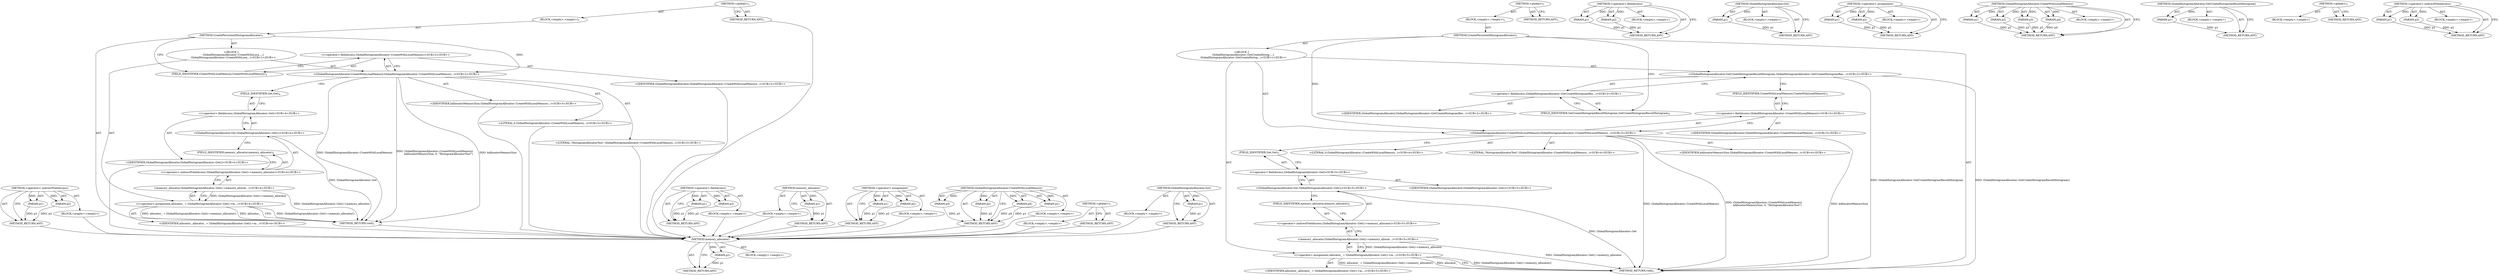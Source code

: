 digraph "GlobalHistogramAllocator.Get" {
vulnerable_70 [label=<(METHOD,memory_allocator)>];
vulnerable_71 [label=<(PARAM,p1)>];
vulnerable_72 [label=<(BLOCK,&lt;empty&gt;,&lt;empty&gt;)>];
vulnerable_73 [label=<(METHOD_RETURN,ANY)>];
vulnerable_6 [label=<(METHOD,&lt;global&gt;)<SUB>1</SUB>>];
vulnerable_7 [label=<(BLOCK,&lt;empty&gt;,&lt;empty&gt;)<SUB>1</SUB>>];
vulnerable_8 [label=<(METHOD,CreatePersistentHistogramAllocator)<SUB>1</SUB>>];
vulnerable_9 [label="<(BLOCK,{
    GlobalHistogramAllocator::GetCreateHistog...,{
    GlobalHistogramAllocator::GetCreateHistog...)<SUB>1</SUB>>"];
vulnerable_10 [label="<(GlobalHistogramAllocator.GetCreateHistogramResultHistogram,GlobalHistogramAllocator::GetCreateHistogramRes...)<SUB>2</SUB>>"];
vulnerable_11 [label="<(&lt;operator&gt;.fieldAccess,GlobalHistogramAllocator::GetCreateHistogramRes...)<SUB>2</SUB>>"];
vulnerable_12 [label="<(IDENTIFIER,GlobalHistogramAllocator,GlobalHistogramAllocator::GetCreateHistogramRes...)<SUB>2</SUB>>"];
vulnerable_13 [label=<(FIELD_IDENTIFIER,GetCreateHistogramResultHistogram,GetCreateHistogramResultHistogram)<SUB>2</SUB>>];
vulnerable_14 [label="<(GlobalHistogramAllocator.CreateWithLocalMemory,GlobalHistogramAllocator::CreateWithLocalMemory...)<SUB>3</SUB>>"];
vulnerable_15 [label="<(&lt;operator&gt;.fieldAccess,GlobalHistogramAllocator::CreateWithLocalMemory)<SUB>3</SUB>>"];
vulnerable_16 [label="<(IDENTIFIER,GlobalHistogramAllocator,GlobalHistogramAllocator::CreateWithLocalMemory...)<SUB>3</SUB>>"];
vulnerable_17 [label=<(FIELD_IDENTIFIER,CreateWithLocalMemory,CreateWithLocalMemory)<SUB>3</SUB>>];
vulnerable_18 [label="<(IDENTIFIER,kAllocatorMemorySize,GlobalHistogramAllocator::CreateWithLocalMemory...)<SUB>4</SUB>>"];
vulnerable_19 [label="<(LITERAL,0,GlobalHistogramAllocator::CreateWithLocalMemory...)<SUB>4</SUB>>"];
vulnerable_20 [label="<(LITERAL,&quot;HistogramAllocatorTest&quot;,GlobalHistogramAllocator::CreateWithLocalMemory...)<SUB>4</SUB>>"];
vulnerable_21 [label="<(&lt;operator&gt;.assignment,allocator_ = GlobalHistogramAllocator::Get()-&gt;m...)<SUB>5</SUB>>"];
vulnerable_22 [label="<(IDENTIFIER,allocator_,allocator_ = GlobalHistogramAllocator::Get()-&gt;m...)<SUB>5</SUB>>"];
vulnerable_23 [label="<(memory_allocator,GlobalHistogramAllocator::Get()-&gt;memory_allocat...)<SUB>5</SUB>>"];
vulnerable_24 [label="<(&lt;operator&gt;.indirectFieldAccess,GlobalHistogramAllocator::Get()-&gt;memory_allocator)<SUB>5</SUB>>"];
vulnerable_25 [label="<(GlobalHistogramAllocator.Get,GlobalHistogramAllocator::Get())<SUB>5</SUB>>"];
vulnerable_26 [label="<(&lt;operator&gt;.fieldAccess,GlobalHistogramAllocator::Get)<SUB>5</SUB>>"];
vulnerable_27 [label="<(IDENTIFIER,GlobalHistogramAllocator,GlobalHistogramAllocator::Get())<SUB>5</SUB>>"];
vulnerable_28 [label=<(FIELD_IDENTIFIER,Get,Get)<SUB>5</SUB>>];
vulnerable_29 [label=<(FIELD_IDENTIFIER,memory_allocator,memory_allocator)<SUB>5</SUB>>];
vulnerable_30 [label=<(METHOD_RETURN,void)<SUB>1</SUB>>];
vulnerable_32 [label=<(METHOD_RETURN,ANY)<SUB>1</SUB>>];
vulnerable_53 [label=<(METHOD,&lt;operator&gt;.fieldAccess)>];
vulnerable_54 [label=<(PARAM,p1)>];
vulnerable_55 [label=<(PARAM,p2)>];
vulnerable_56 [label=<(BLOCK,&lt;empty&gt;,&lt;empty&gt;)>];
vulnerable_57 [label=<(METHOD_RETURN,ANY)>];
vulnerable_79 [label=<(METHOD,GlobalHistogramAllocator.Get)>];
vulnerable_80 [label=<(PARAM,p1)>];
vulnerable_81 [label=<(BLOCK,&lt;empty&gt;,&lt;empty&gt;)>];
vulnerable_82 [label=<(METHOD_RETURN,ANY)>];
vulnerable_65 [label=<(METHOD,&lt;operator&gt;.assignment)>];
vulnerable_66 [label=<(PARAM,p1)>];
vulnerable_67 [label=<(PARAM,p2)>];
vulnerable_68 [label=<(BLOCK,&lt;empty&gt;,&lt;empty&gt;)>];
vulnerable_69 [label=<(METHOD_RETURN,ANY)>];
vulnerable_58 [label=<(METHOD,GlobalHistogramAllocator.CreateWithLocalMemory)>];
vulnerable_59 [label=<(PARAM,p1)>];
vulnerable_60 [label=<(PARAM,p2)>];
vulnerable_61 [label=<(PARAM,p3)>];
vulnerable_62 [label=<(PARAM,p4)>];
vulnerable_63 [label=<(BLOCK,&lt;empty&gt;,&lt;empty&gt;)>];
vulnerable_64 [label=<(METHOD_RETURN,ANY)>];
vulnerable_49 [label=<(METHOD,GlobalHistogramAllocator.GetCreateHistogramResultHistogram)>];
vulnerable_50 [label=<(PARAM,p1)>];
vulnerable_51 [label=<(BLOCK,&lt;empty&gt;,&lt;empty&gt;)>];
vulnerable_52 [label=<(METHOD_RETURN,ANY)>];
vulnerable_43 [label=<(METHOD,&lt;global&gt;)<SUB>1</SUB>>];
vulnerable_44 [label=<(BLOCK,&lt;empty&gt;,&lt;empty&gt;)>];
vulnerable_45 [label=<(METHOD_RETURN,ANY)>];
vulnerable_74 [label=<(METHOD,&lt;operator&gt;.indirectFieldAccess)>];
vulnerable_75 [label=<(PARAM,p1)>];
vulnerable_76 [label=<(PARAM,p2)>];
vulnerable_77 [label=<(BLOCK,&lt;empty&gt;,&lt;empty&gt;)>];
vulnerable_78 [label=<(METHOD_RETURN,ANY)>];
fixed_66 [label=<(METHOD,&lt;operator&gt;.indirectFieldAccess)>];
fixed_67 [label=<(PARAM,p1)>];
fixed_68 [label=<(PARAM,p2)>];
fixed_69 [label=<(BLOCK,&lt;empty&gt;,&lt;empty&gt;)>];
fixed_70 [label=<(METHOD_RETURN,ANY)>];
fixed_6 [label=<(METHOD,&lt;global&gt;)<SUB>1</SUB>>];
fixed_7 [label=<(BLOCK,&lt;empty&gt;,&lt;empty&gt;)<SUB>1</SUB>>];
fixed_8 [label=<(METHOD,CreatePersistentHistogramAllocator)<SUB>1</SUB>>];
fixed_9 [label="<(BLOCK,{
     GlobalHistogramAllocator::CreateWithLoca...,{
     GlobalHistogramAllocator::CreateWithLoca...)<SUB>1</SUB>>"];
fixed_10 [label="<(GlobalHistogramAllocator.CreateWithLocalMemory,GlobalHistogramAllocator::CreateWithLocalMemory...)<SUB>2</SUB>>"];
fixed_11 [label="<(&lt;operator&gt;.fieldAccess,GlobalHistogramAllocator::CreateWithLocalMemory)<SUB>2</SUB>>"];
fixed_12 [label="<(IDENTIFIER,GlobalHistogramAllocator,GlobalHistogramAllocator::CreateWithLocalMemory...)<SUB>2</SUB>>"];
fixed_13 [label=<(FIELD_IDENTIFIER,CreateWithLocalMemory,CreateWithLocalMemory)<SUB>2</SUB>>];
fixed_14 [label="<(IDENTIFIER,kAllocatorMemorySize,GlobalHistogramAllocator::CreateWithLocalMemory...)<SUB>3</SUB>>"];
fixed_15 [label="<(LITERAL,0,GlobalHistogramAllocator::CreateWithLocalMemory...)<SUB>3</SUB>>"];
fixed_16 [label="<(LITERAL,&quot;HistogramAllocatorTest&quot;,GlobalHistogramAllocator::CreateWithLocalMemory...)<SUB>3</SUB>>"];
fixed_17 [label="<(&lt;operator&gt;.assignment,allocator_ = GlobalHistogramAllocator::Get()-&gt;m...)<SUB>4</SUB>>"];
fixed_18 [label="<(IDENTIFIER,allocator_,allocator_ = GlobalHistogramAllocator::Get()-&gt;m...)<SUB>4</SUB>>"];
fixed_19 [label="<(memory_allocator,GlobalHistogramAllocator::Get()-&gt;memory_allocat...)<SUB>4</SUB>>"];
fixed_20 [label="<(&lt;operator&gt;.indirectFieldAccess,GlobalHistogramAllocator::Get()-&gt;memory_allocator)<SUB>4</SUB>>"];
fixed_21 [label="<(GlobalHistogramAllocator.Get,GlobalHistogramAllocator::Get())<SUB>4</SUB>>"];
fixed_22 [label="<(&lt;operator&gt;.fieldAccess,GlobalHistogramAllocator::Get)<SUB>4</SUB>>"];
fixed_23 [label="<(IDENTIFIER,GlobalHistogramAllocator,GlobalHistogramAllocator::Get())<SUB>4</SUB>>"];
fixed_24 [label=<(FIELD_IDENTIFIER,Get,Get)<SUB>4</SUB>>];
fixed_25 [label=<(FIELD_IDENTIFIER,memory_allocator,memory_allocator)<SUB>4</SUB>>];
fixed_26 [label=<(METHOD_RETURN,void)<SUB>1</SUB>>];
fixed_28 [label=<(METHOD_RETURN,ANY)<SUB>1</SUB>>];
fixed_52 [label=<(METHOD,&lt;operator&gt;.fieldAccess)>];
fixed_53 [label=<(PARAM,p1)>];
fixed_54 [label=<(PARAM,p2)>];
fixed_55 [label=<(BLOCK,&lt;empty&gt;,&lt;empty&gt;)>];
fixed_56 [label=<(METHOD_RETURN,ANY)>];
fixed_62 [label=<(METHOD,memory_allocator)>];
fixed_63 [label=<(PARAM,p1)>];
fixed_64 [label=<(BLOCK,&lt;empty&gt;,&lt;empty&gt;)>];
fixed_65 [label=<(METHOD_RETURN,ANY)>];
fixed_57 [label=<(METHOD,&lt;operator&gt;.assignment)>];
fixed_58 [label=<(PARAM,p1)>];
fixed_59 [label=<(PARAM,p2)>];
fixed_60 [label=<(BLOCK,&lt;empty&gt;,&lt;empty&gt;)>];
fixed_61 [label=<(METHOD_RETURN,ANY)>];
fixed_45 [label=<(METHOD,GlobalHistogramAllocator.CreateWithLocalMemory)>];
fixed_46 [label=<(PARAM,p1)>];
fixed_47 [label=<(PARAM,p2)>];
fixed_48 [label=<(PARAM,p3)>];
fixed_49 [label=<(PARAM,p4)>];
fixed_50 [label=<(BLOCK,&lt;empty&gt;,&lt;empty&gt;)>];
fixed_51 [label=<(METHOD_RETURN,ANY)>];
fixed_39 [label=<(METHOD,&lt;global&gt;)<SUB>1</SUB>>];
fixed_40 [label=<(BLOCK,&lt;empty&gt;,&lt;empty&gt;)>];
fixed_41 [label=<(METHOD_RETURN,ANY)>];
fixed_71 [label=<(METHOD,GlobalHistogramAllocator.Get)>];
fixed_72 [label=<(PARAM,p1)>];
fixed_73 [label=<(BLOCK,&lt;empty&gt;,&lt;empty&gt;)>];
fixed_74 [label=<(METHOD_RETURN,ANY)>];
vulnerable_70 -> vulnerable_71  [key=0, label="AST: "];
vulnerable_70 -> vulnerable_71  [key=1, label="DDG: "];
vulnerable_70 -> vulnerable_72  [key=0, label="AST: "];
vulnerable_70 -> vulnerable_73  [key=0, label="AST: "];
vulnerable_70 -> vulnerable_73  [key=1, label="CFG: "];
vulnerable_71 -> vulnerable_73  [key=0, label="DDG: p1"];
vulnerable_6 -> vulnerable_7  [key=0, label="AST: "];
vulnerable_6 -> vulnerable_32  [key=0, label="AST: "];
vulnerable_6 -> vulnerable_32  [key=1, label="CFG: "];
vulnerable_7 -> vulnerable_8  [key=0, label="AST: "];
vulnerable_8 -> vulnerable_9  [key=0, label="AST: "];
vulnerable_8 -> vulnerable_30  [key=0, label="AST: "];
vulnerable_8 -> vulnerable_13  [key=0, label="CFG: "];
vulnerable_8 -> vulnerable_14  [key=0, label="DDG: "];
vulnerable_9 -> vulnerable_10  [key=0, label="AST: "];
vulnerable_9 -> vulnerable_14  [key=0, label="AST: "];
vulnerable_9 -> vulnerable_21  [key=0, label="AST: "];
vulnerable_10 -> vulnerable_11  [key=0, label="AST: "];
vulnerable_10 -> vulnerable_17  [key=0, label="CFG: "];
vulnerable_10 -> vulnerable_30  [key=0, label="DDG: GlobalHistogramAllocator::GetCreateHistogramResultHistogram"];
vulnerable_10 -> vulnerable_30  [key=1, label="DDG: GlobalHistogramAllocator::GetCreateHistogramResultHistogram()"];
vulnerable_11 -> vulnerable_12  [key=0, label="AST: "];
vulnerable_11 -> vulnerable_13  [key=0, label="AST: "];
vulnerable_11 -> vulnerable_10  [key=0, label="CFG: "];
vulnerable_13 -> vulnerable_11  [key=0, label="CFG: "];
vulnerable_14 -> vulnerable_15  [key=0, label="AST: "];
vulnerable_14 -> vulnerable_18  [key=0, label="AST: "];
vulnerable_14 -> vulnerable_19  [key=0, label="AST: "];
vulnerable_14 -> vulnerable_20  [key=0, label="AST: "];
vulnerable_14 -> vulnerable_28  [key=0, label="CFG: "];
vulnerable_14 -> vulnerable_30  [key=0, label="DDG: GlobalHistogramAllocator::CreateWithLocalMemory"];
vulnerable_14 -> vulnerable_30  [key=1, label="DDG: GlobalHistogramAllocator::CreateWithLocalMemory(
         kAllocatorMemorySize, 0, &quot;HistogramAllocatorTest&quot;)"];
vulnerable_14 -> vulnerable_30  [key=2, label="DDG: kAllocatorMemorySize"];
vulnerable_15 -> vulnerable_16  [key=0, label="AST: "];
vulnerable_15 -> vulnerable_17  [key=0, label="AST: "];
vulnerable_15 -> vulnerable_14  [key=0, label="CFG: "];
vulnerable_17 -> vulnerable_15  [key=0, label="CFG: "];
vulnerable_21 -> vulnerable_22  [key=0, label="AST: "];
vulnerable_21 -> vulnerable_23  [key=0, label="AST: "];
vulnerable_21 -> vulnerable_30  [key=0, label="CFG: "];
vulnerable_21 -> vulnerable_30  [key=1, label="DDG: GlobalHistogramAllocator::Get()-&gt;memory_allocator()"];
vulnerable_21 -> vulnerable_30  [key=2, label="DDG: allocator_ = GlobalHistogramAllocator::Get()-&gt;memory_allocator()"];
vulnerable_21 -> vulnerable_30  [key=3, label="DDG: allocator_"];
vulnerable_23 -> vulnerable_24  [key=0, label="AST: "];
vulnerable_23 -> vulnerable_21  [key=0, label="CFG: "];
vulnerable_23 -> vulnerable_21  [key=1, label="DDG: GlobalHistogramAllocator::Get()-&gt;memory_allocator"];
vulnerable_23 -> vulnerable_30  [key=0, label="DDG: GlobalHistogramAllocator::Get()-&gt;memory_allocator"];
vulnerable_24 -> vulnerable_25  [key=0, label="AST: "];
vulnerable_24 -> vulnerable_29  [key=0, label="AST: "];
vulnerable_24 -> vulnerable_23  [key=0, label="CFG: "];
vulnerable_25 -> vulnerable_26  [key=0, label="AST: "];
vulnerable_25 -> vulnerable_29  [key=0, label="CFG: "];
vulnerable_25 -> vulnerable_30  [key=0, label="DDG: GlobalHistogramAllocator::Get"];
vulnerable_26 -> vulnerable_27  [key=0, label="AST: "];
vulnerable_26 -> vulnerable_28  [key=0, label="AST: "];
vulnerable_26 -> vulnerable_25  [key=0, label="CFG: "];
vulnerable_28 -> vulnerable_26  [key=0, label="CFG: "];
vulnerable_29 -> vulnerable_24  [key=0, label="CFG: "];
vulnerable_53 -> vulnerable_54  [key=0, label="AST: "];
vulnerable_53 -> vulnerable_54  [key=1, label="DDG: "];
vulnerable_53 -> vulnerable_56  [key=0, label="AST: "];
vulnerable_53 -> vulnerable_55  [key=0, label="AST: "];
vulnerable_53 -> vulnerable_55  [key=1, label="DDG: "];
vulnerable_53 -> vulnerable_57  [key=0, label="AST: "];
vulnerable_53 -> vulnerable_57  [key=1, label="CFG: "];
vulnerable_54 -> vulnerable_57  [key=0, label="DDG: p1"];
vulnerable_55 -> vulnerable_57  [key=0, label="DDG: p2"];
vulnerable_79 -> vulnerable_80  [key=0, label="AST: "];
vulnerable_79 -> vulnerable_80  [key=1, label="DDG: "];
vulnerable_79 -> vulnerable_81  [key=0, label="AST: "];
vulnerable_79 -> vulnerable_82  [key=0, label="AST: "];
vulnerable_79 -> vulnerable_82  [key=1, label="CFG: "];
vulnerable_80 -> vulnerable_82  [key=0, label="DDG: p1"];
vulnerable_65 -> vulnerable_66  [key=0, label="AST: "];
vulnerable_65 -> vulnerable_66  [key=1, label="DDG: "];
vulnerable_65 -> vulnerable_68  [key=0, label="AST: "];
vulnerable_65 -> vulnerable_67  [key=0, label="AST: "];
vulnerable_65 -> vulnerable_67  [key=1, label="DDG: "];
vulnerable_65 -> vulnerable_69  [key=0, label="AST: "];
vulnerable_65 -> vulnerable_69  [key=1, label="CFG: "];
vulnerable_66 -> vulnerable_69  [key=0, label="DDG: p1"];
vulnerable_67 -> vulnerable_69  [key=0, label="DDG: p2"];
vulnerable_58 -> vulnerable_59  [key=0, label="AST: "];
vulnerable_58 -> vulnerable_59  [key=1, label="DDG: "];
vulnerable_58 -> vulnerable_63  [key=0, label="AST: "];
vulnerable_58 -> vulnerable_60  [key=0, label="AST: "];
vulnerable_58 -> vulnerable_60  [key=1, label="DDG: "];
vulnerable_58 -> vulnerable_64  [key=0, label="AST: "];
vulnerable_58 -> vulnerable_64  [key=1, label="CFG: "];
vulnerable_58 -> vulnerable_61  [key=0, label="AST: "];
vulnerable_58 -> vulnerable_61  [key=1, label="DDG: "];
vulnerable_58 -> vulnerable_62  [key=0, label="AST: "];
vulnerable_58 -> vulnerable_62  [key=1, label="DDG: "];
vulnerable_59 -> vulnerable_64  [key=0, label="DDG: p1"];
vulnerable_60 -> vulnerable_64  [key=0, label="DDG: p2"];
vulnerable_61 -> vulnerable_64  [key=0, label="DDG: p3"];
vulnerable_62 -> vulnerable_64  [key=0, label="DDG: p4"];
vulnerable_49 -> vulnerable_50  [key=0, label="AST: "];
vulnerable_49 -> vulnerable_50  [key=1, label="DDG: "];
vulnerable_49 -> vulnerable_51  [key=0, label="AST: "];
vulnerable_49 -> vulnerable_52  [key=0, label="AST: "];
vulnerable_49 -> vulnerable_52  [key=1, label="CFG: "];
vulnerable_50 -> vulnerable_52  [key=0, label="DDG: p1"];
vulnerable_43 -> vulnerable_44  [key=0, label="AST: "];
vulnerable_43 -> vulnerable_45  [key=0, label="AST: "];
vulnerable_43 -> vulnerable_45  [key=1, label="CFG: "];
vulnerable_74 -> vulnerable_75  [key=0, label="AST: "];
vulnerable_74 -> vulnerable_75  [key=1, label="DDG: "];
vulnerable_74 -> vulnerable_77  [key=0, label="AST: "];
vulnerable_74 -> vulnerable_76  [key=0, label="AST: "];
vulnerable_74 -> vulnerable_76  [key=1, label="DDG: "];
vulnerable_74 -> vulnerable_78  [key=0, label="AST: "];
vulnerable_74 -> vulnerable_78  [key=1, label="CFG: "];
vulnerable_75 -> vulnerable_78  [key=0, label="DDG: p1"];
vulnerable_76 -> vulnerable_78  [key=0, label="DDG: p2"];
fixed_66 -> fixed_67  [key=0, label="AST: "];
fixed_66 -> fixed_67  [key=1, label="DDG: "];
fixed_66 -> fixed_69  [key=0, label="AST: "];
fixed_66 -> fixed_68  [key=0, label="AST: "];
fixed_66 -> fixed_68  [key=1, label="DDG: "];
fixed_66 -> fixed_70  [key=0, label="AST: "];
fixed_66 -> fixed_70  [key=1, label="CFG: "];
fixed_67 -> fixed_70  [key=0, label="DDG: p1"];
fixed_68 -> fixed_70  [key=0, label="DDG: p2"];
fixed_69 -> vulnerable_70  [key=0];
fixed_70 -> vulnerable_70  [key=0];
fixed_6 -> fixed_7  [key=0, label="AST: "];
fixed_6 -> fixed_28  [key=0, label="AST: "];
fixed_6 -> fixed_28  [key=1, label="CFG: "];
fixed_7 -> fixed_8  [key=0, label="AST: "];
fixed_8 -> fixed_9  [key=0, label="AST: "];
fixed_8 -> fixed_26  [key=0, label="AST: "];
fixed_8 -> fixed_13  [key=0, label="CFG: "];
fixed_8 -> fixed_10  [key=0, label="DDG: "];
fixed_9 -> fixed_10  [key=0, label="AST: "];
fixed_9 -> fixed_17  [key=0, label="AST: "];
fixed_10 -> fixed_11  [key=0, label="AST: "];
fixed_10 -> fixed_14  [key=0, label="AST: "];
fixed_10 -> fixed_15  [key=0, label="AST: "];
fixed_10 -> fixed_16  [key=0, label="AST: "];
fixed_10 -> fixed_24  [key=0, label="CFG: "];
fixed_10 -> fixed_26  [key=0, label="DDG: GlobalHistogramAllocator::CreateWithLocalMemory"];
fixed_10 -> fixed_26  [key=1, label="DDG: GlobalHistogramAllocator::CreateWithLocalMemory(
         kAllocatorMemorySize, 0, &quot;HistogramAllocatorTest&quot;)"];
fixed_10 -> fixed_26  [key=2, label="DDG: kAllocatorMemorySize"];
fixed_11 -> fixed_12  [key=0, label="AST: "];
fixed_11 -> fixed_13  [key=0, label="AST: "];
fixed_11 -> fixed_10  [key=0, label="CFG: "];
fixed_12 -> vulnerable_70  [key=0];
fixed_13 -> fixed_11  [key=0, label="CFG: "];
fixed_14 -> vulnerable_70  [key=0];
fixed_15 -> vulnerable_70  [key=0];
fixed_16 -> vulnerable_70  [key=0];
fixed_17 -> fixed_18  [key=0, label="AST: "];
fixed_17 -> fixed_19  [key=0, label="AST: "];
fixed_17 -> fixed_26  [key=0, label="CFG: "];
fixed_17 -> fixed_26  [key=1, label="DDG: GlobalHistogramAllocator::Get()-&gt;memory_allocator()"];
fixed_17 -> fixed_26  [key=2, label="DDG: allocator_ = GlobalHistogramAllocator::Get()-&gt;memory_allocator()"];
fixed_17 -> fixed_26  [key=3, label="DDG: allocator_"];
fixed_18 -> vulnerable_70  [key=0];
fixed_19 -> fixed_20  [key=0, label="AST: "];
fixed_19 -> fixed_17  [key=0, label="CFG: "];
fixed_19 -> fixed_17  [key=1, label="DDG: GlobalHistogramAllocator::Get()-&gt;memory_allocator"];
fixed_19 -> fixed_26  [key=0, label="DDG: GlobalHistogramAllocator::Get()-&gt;memory_allocator"];
fixed_20 -> fixed_21  [key=0, label="AST: "];
fixed_20 -> fixed_25  [key=0, label="AST: "];
fixed_20 -> fixed_19  [key=0, label="CFG: "];
fixed_21 -> fixed_22  [key=0, label="AST: "];
fixed_21 -> fixed_25  [key=0, label="CFG: "];
fixed_21 -> fixed_26  [key=0, label="DDG: GlobalHistogramAllocator::Get"];
fixed_22 -> fixed_23  [key=0, label="AST: "];
fixed_22 -> fixed_24  [key=0, label="AST: "];
fixed_22 -> fixed_21  [key=0, label="CFG: "];
fixed_23 -> vulnerable_70  [key=0];
fixed_24 -> fixed_22  [key=0, label="CFG: "];
fixed_25 -> fixed_20  [key=0, label="CFG: "];
fixed_26 -> vulnerable_70  [key=0];
fixed_28 -> vulnerable_70  [key=0];
fixed_52 -> fixed_53  [key=0, label="AST: "];
fixed_52 -> fixed_53  [key=1, label="DDG: "];
fixed_52 -> fixed_55  [key=0, label="AST: "];
fixed_52 -> fixed_54  [key=0, label="AST: "];
fixed_52 -> fixed_54  [key=1, label="DDG: "];
fixed_52 -> fixed_56  [key=0, label="AST: "];
fixed_52 -> fixed_56  [key=1, label="CFG: "];
fixed_53 -> fixed_56  [key=0, label="DDG: p1"];
fixed_54 -> fixed_56  [key=0, label="DDG: p2"];
fixed_55 -> vulnerable_70  [key=0];
fixed_56 -> vulnerable_70  [key=0];
fixed_62 -> fixed_63  [key=0, label="AST: "];
fixed_62 -> fixed_63  [key=1, label="DDG: "];
fixed_62 -> fixed_64  [key=0, label="AST: "];
fixed_62 -> fixed_65  [key=0, label="AST: "];
fixed_62 -> fixed_65  [key=1, label="CFG: "];
fixed_63 -> fixed_65  [key=0, label="DDG: p1"];
fixed_64 -> vulnerable_70  [key=0];
fixed_65 -> vulnerable_70  [key=0];
fixed_57 -> fixed_58  [key=0, label="AST: "];
fixed_57 -> fixed_58  [key=1, label="DDG: "];
fixed_57 -> fixed_60  [key=0, label="AST: "];
fixed_57 -> fixed_59  [key=0, label="AST: "];
fixed_57 -> fixed_59  [key=1, label="DDG: "];
fixed_57 -> fixed_61  [key=0, label="AST: "];
fixed_57 -> fixed_61  [key=1, label="CFG: "];
fixed_58 -> fixed_61  [key=0, label="DDG: p1"];
fixed_59 -> fixed_61  [key=0, label="DDG: p2"];
fixed_60 -> vulnerable_70  [key=0];
fixed_61 -> vulnerable_70  [key=0];
fixed_45 -> fixed_46  [key=0, label="AST: "];
fixed_45 -> fixed_46  [key=1, label="DDG: "];
fixed_45 -> fixed_50  [key=0, label="AST: "];
fixed_45 -> fixed_47  [key=0, label="AST: "];
fixed_45 -> fixed_47  [key=1, label="DDG: "];
fixed_45 -> fixed_51  [key=0, label="AST: "];
fixed_45 -> fixed_51  [key=1, label="CFG: "];
fixed_45 -> fixed_48  [key=0, label="AST: "];
fixed_45 -> fixed_48  [key=1, label="DDG: "];
fixed_45 -> fixed_49  [key=0, label="AST: "];
fixed_45 -> fixed_49  [key=1, label="DDG: "];
fixed_46 -> fixed_51  [key=0, label="DDG: p1"];
fixed_47 -> fixed_51  [key=0, label="DDG: p2"];
fixed_48 -> fixed_51  [key=0, label="DDG: p3"];
fixed_49 -> fixed_51  [key=0, label="DDG: p4"];
fixed_50 -> vulnerable_70  [key=0];
fixed_51 -> vulnerable_70  [key=0];
fixed_39 -> fixed_40  [key=0, label="AST: "];
fixed_39 -> fixed_41  [key=0, label="AST: "];
fixed_39 -> fixed_41  [key=1, label="CFG: "];
fixed_40 -> vulnerable_70  [key=0];
fixed_41 -> vulnerable_70  [key=0];
fixed_71 -> fixed_72  [key=0, label="AST: "];
fixed_71 -> fixed_72  [key=1, label="DDG: "];
fixed_71 -> fixed_73  [key=0, label="AST: "];
fixed_71 -> fixed_74  [key=0, label="AST: "];
fixed_71 -> fixed_74  [key=1, label="CFG: "];
fixed_72 -> fixed_74  [key=0, label="DDG: p1"];
fixed_73 -> vulnerable_70  [key=0];
fixed_74 -> vulnerable_70  [key=0];
}
